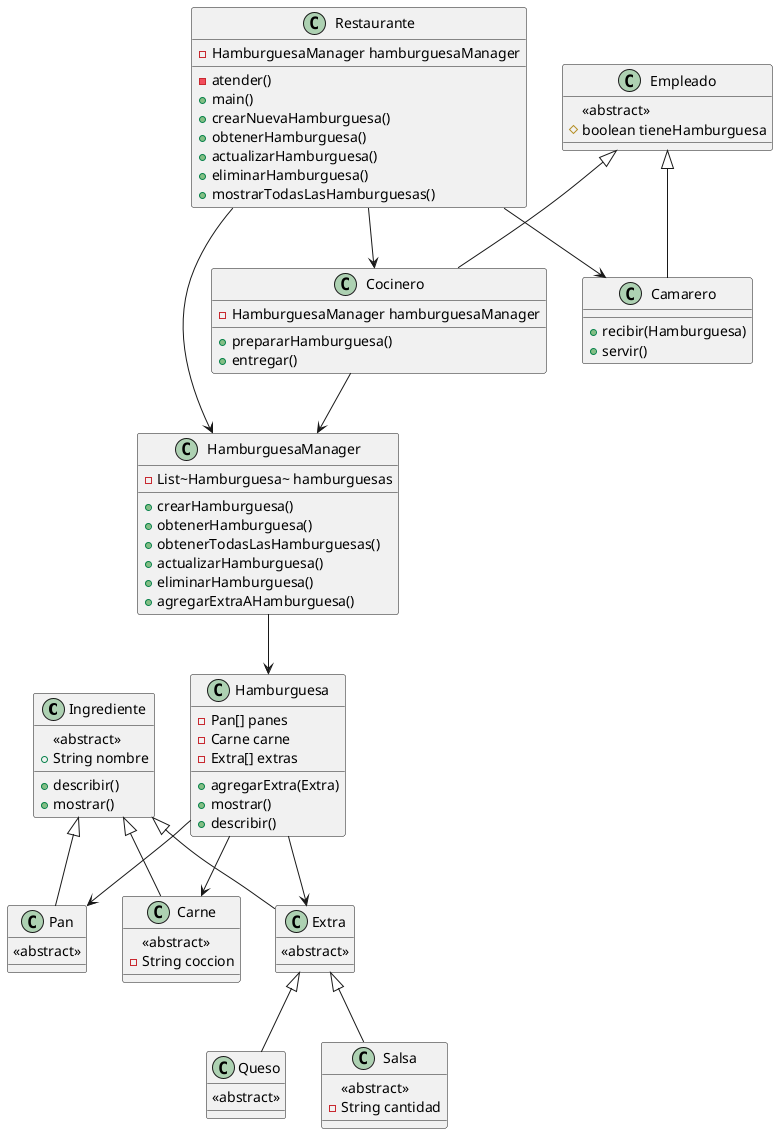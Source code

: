 @startuml
class Ingrediente {
        <<abstract>>
        +String nombre
        +describir()
        +mostrar()
    }
    class Pan {
        <<abstract>>
    }
    class Carne {
        <<abstract>>
        -String coccion
    }
    class Extra {
        <<abstract>>
    }
    class Queso {
        <<abstract>>
    }
    class Salsa {
        <<abstract>>
        -String cantidad
    }
    class Hamburguesa {
        -Pan[] panes
        -Carne carne
        -Extra[] extras
        +agregarExtra(Extra)
        +mostrar()
        +describir()
    }
    class Empleado {
        <<abstract>>
        #boolean tieneHamburguesa
    }
    class Cocinero {
        -HamburguesaManager hamburguesaManager
        +prepararHamburguesa()
        +entregar()
    }
    class Camarero {
        +recibir(Hamburguesa)
        +servir()
    }
    class Restaurante {
        -HamburguesaManager hamburguesaManager
        -atender()
        +main()
        +crearNuevaHamburguesa()
        +obtenerHamburguesa()
        +actualizarHamburguesa()
        +eliminarHamburguesa()
        +mostrarTodasLasHamburguesas()
    }
    class HamburguesaManager {
        -List~Hamburguesa~ hamburguesas
        +crearHamburguesa()
        +obtenerHamburguesa()
        +obtenerTodasLasHamburguesas()
        +actualizarHamburguesa()
        +eliminarHamburguesa()
        +agregarExtraAHamburguesa()
    }
    Ingrediente <|-- Pan
    Ingrediente <|-- Carne
    Ingrediente <|-- Extra
    Extra <|-- Queso
    Extra <|-- Salsa
    Empleado <|-- Cocinero
    Empleado <|-- Camarero
    Restaurante --> Cocinero
    Restaurante --> Camarero
    Restaurante --> HamburguesaManager
    Cocinero --> HamburguesaManager
    HamburguesaManager --> Hamburguesa
    Hamburguesa --> Pan
    Hamburguesa --> Carne
    Hamburguesa --> Extra
@enduml
